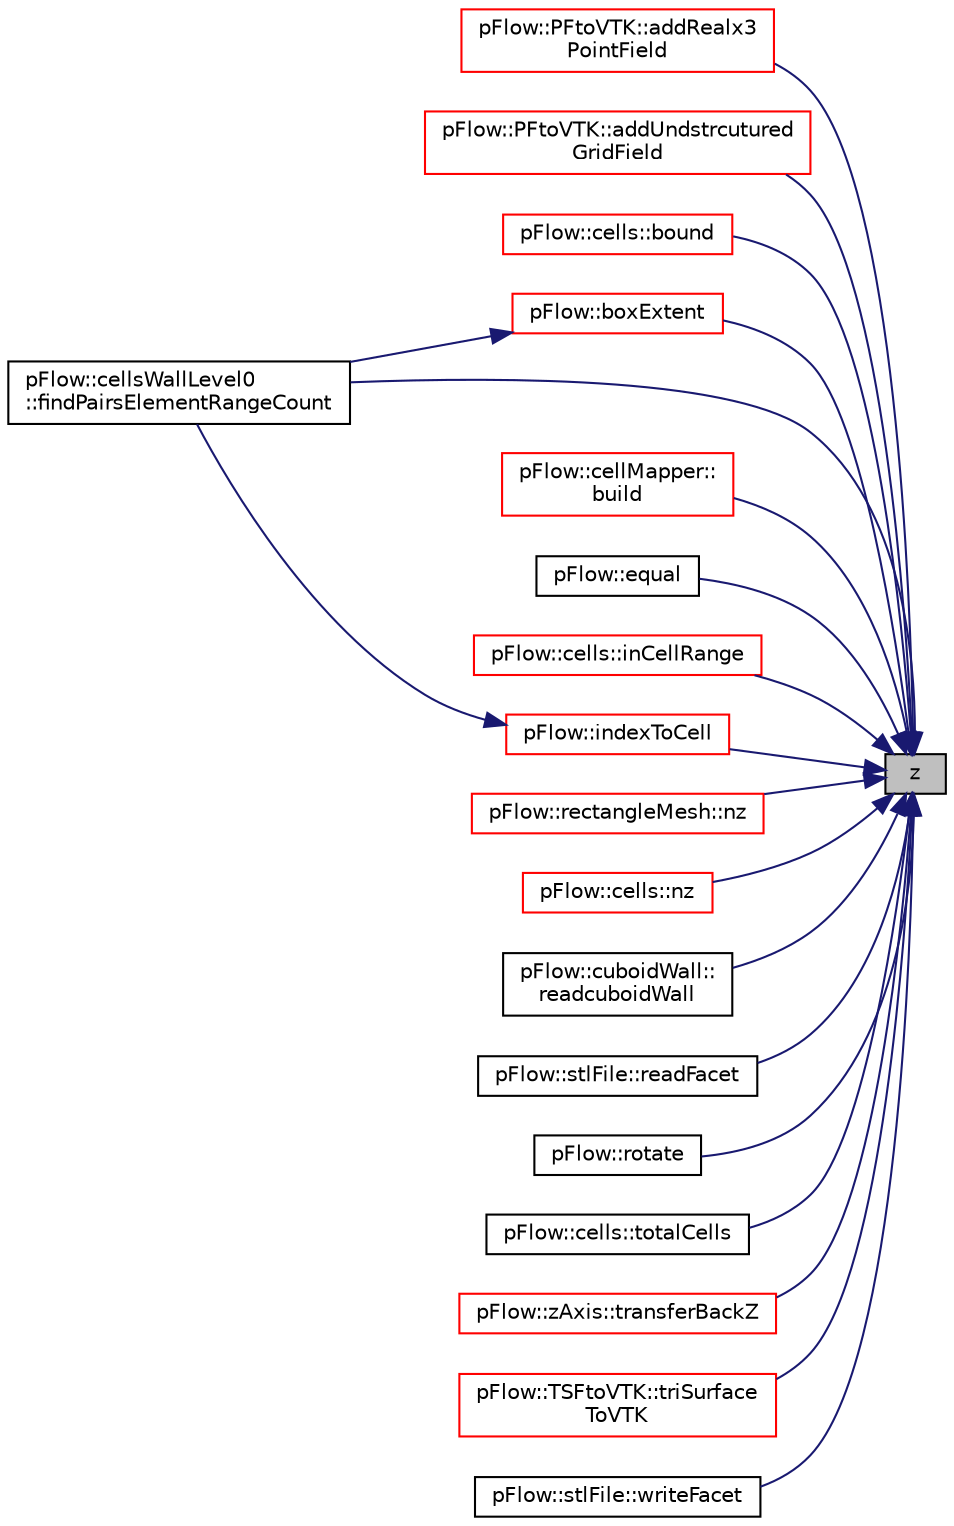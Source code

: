 digraph "z"
{
 // LATEX_PDF_SIZE
  edge [fontname="Helvetica",fontsize="10",labelfontname="Helvetica",labelfontsize="10"];
  node [fontname="Helvetica",fontsize="10",shape=record];
  rankdir="RL";
  Node1 [label="z",height=0.2,width=0.4,color="black", fillcolor="grey75", style="filled", fontcolor="black",tooltip="access component"];
  Node1 -> Node2 [dir="back",color="midnightblue",fontsize="10",style="solid",fontname="Helvetica"];
  Node2 [label="pFlow::PFtoVTK::addRealx3\lPointField",height=0.2,width=0.4,color="red", fillcolor="white", style="filled",URL="$namespacepFlow_1_1PFtoVTK.html#ab85800d6fac87a42282f6d461109bb2c",tooltip=" "];
  Node1 -> Node12 [dir="back",color="midnightblue",fontsize="10",style="solid",fontname="Helvetica"];
  Node12 [label="pFlow::PFtoVTK::addUndstrcutured\lGridField",height=0.2,width=0.4,color="red", fillcolor="white", style="filled",URL="$namespacepFlow_1_1PFtoVTK.html#adcea9c10759746cd50d079d1f189031a",tooltip=" "];
  Node1 -> Node13 [dir="back",color="midnightblue",fontsize="10",style="solid",fontname="Helvetica"];
  Node13 [label="pFlow::cells::bound",height=0.2,width=0.4,color="red", fillcolor="white", style="filled",URL="$classpFlow_1_1cells.html#a361ca6667f86241ebd9c9d23f779a575",tooltip=" "];
  Node1 -> Node17 [dir="back",color="midnightblue",fontsize="10",style="solid",fontname="Helvetica"];
  Node17 [label="pFlow::boxExtent",height=0.2,width=0.4,color="red", fillcolor="white", style="filled",URL="$namespacepFlow.html#af89e6417fc20ba48fec7c2ea002f2983",tooltip=" "];
  Node17 -> Node18 [dir="back",color="midnightblue",fontsize="10",style="solid",fontname="Helvetica"];
  Node18 [label="pFlow::cellsWallLevel0\l::findPairsElementRangeCount",height=0.2,width=0.4,color="black", fillcolor="white", style="filled",URL="$classpFlow_1_1cellsWallLevel0.html#a497e88d0ec1ac01d06cb8e10103bf643",tooltip=" "];
  Node1 -> Node20 [dir="back",color="midnightblue",fontsize="10",style="solid",fontname="Helvetica"];
  Node20 [label="pFlow::cellMapper::\lbuild",height=0.2,width=0.4,color="red", fillcolor="white", style="filled",URL="$classpFlow_1_1cellMapper.html#a60249e57d6821a0ab67b8a263c4ef87a",tooltip=" "];
  Node1 -> Node23 [dir="back",color="midnightblue",fontsize="10",style="solid",fontname="Helvetica"];
  Node23 [label="pFlow::equal",height=0.2,width=0.4,color="black", fillcolor="white", style="filled",URL="$namespacepFlow.html#af8584577062150451cd8fec428172f7c",tooltip=" "];
  Node1 -> Node18 [dir="back",color="midnightblue",fontsize="10",style="solid",fontname="Helvetica"];
  Node1 -> Node24 [dir="back",color="midnightblue",fontsize="10",style="solid",fontname="Helvetica"];
  Node24 [label="pFlow::cells::inCellRange",height=0.2,width=0.4,color="red", fillcolor="white", style="filled",URL="$classpFlow_1_1cells.html#aab48a267b05b25868944d25f7f8c64e0",tooltip=" "];
  Node1 -> Node27 [dir="back",color="midnightblue",fontsize="10",style="solid",fontname="Helvetica"];
  Node27 [label="pFlow::indexToCell",height=0.2,width=0.4,color="red", fillcolor="white", style="filled",URL="$namespacepFlow.html#aede61a7f9c2792269f212fe8d5582173",tooltip=" "];
  Node27 -> Node18 [dir="back",color="midnightblue",fontsize="10",style="solid",fontname="Helvetica"];
  Node1 -> Node28 [dir="back",color="midnightblue",fontsize="10",style="solid",fontname="Helvetica"];
  Node28 [label="pFlow::rectangleMesh::nz",height=0.2,width=0.4,color="red", fillcolor="white", style="filled",URL="$classpFlow_1_1rectangleMesh.html#a81faee268bfd6daa1c365f29a5424f38",tooltip=" "];
  Node1 -> Node33 [dir="back",color="midnightblue",fontsize="10",style="solid",fontname="Helvetica"];
  Node33 [label="pFlow::cells::nz",height=0.2,width=0.4,color="red", fillcolor="white", style="filled",URL="$classpFlow_1_1cells.html#ad081b9ebde6c7f4f082a970ed2d940dd",tooltip=" "];
  Node1 -> Node36 [dir="back",color="midnightblue",fontsize="10",style="solid",fontname="Helvetica"];
  Node36 [label="pFlow::cuboidWall::\lreadcuboidWall",height=0.2,width=0.4,color="black", fillcolor="white", style="filled",URL="$classpFlow_1_1cuboidWall.html#a55e30af1f42fec1e6e19ff11aae7821b",tooltip=" "];
  Node1 -> Node37 [dir="back",color="midnightblue",fontsize="10",style="solid",fontname="Helvetica"];
  Node37 [label="pFlow::stlFile::readFacet",height=0.2,width=0.4,color="black", fillcolor="white", style="filled",URL="$classpFlow_1_1stlFile.html#a0140ff33b58a2b090c52b1bea5991718",tooltip=" "];
  Node1 -> Node38 [dir="back",color="midnightblue",fontsize="10",style="solid",fontname="Helvetica"];
  Node38 [label="pFlow::rotate",height=0.2,width=0.4,color="black", fillcolor="white", style="filled",URL="$namespacepFlow.html#a034c724ff7abc5e882752e6d04db34cf",tooltip=" "];
  Node1 -> Node39 [dir="back",color="midnightblue",fontsize="10",style="solid",fontname="Helvetica"];
  Node39 [label="pFlow::cells::totalCells",height=0.2,width=0.4,color="black", fillcolor="white", style="filled",URL="$classpFlow_1_1cells.html#a30407b0f1d3278ff34800ef45997cb84",tooltip=" "];
  Node1 -> Node40 [dir="back",color="midnightblue",fontsize="10",style="solid",fontname="Helvetica"];
  Node40 [label="pFlow::zAxis::transferBackZ",height=0.2,width=0.4,color="red", fillcolor="white", style="filled",URL="$classpFlow_1_1zAxis.html#a53e41fa0fcfee8c3b92c230a76fdd498",tooltip=" "];
  Node1 -> Node46 [dir="back",color="midnightblue",fontsize="10",style="solid",fontname="Helvetica"];
  Node46 [label="pFlow::TSFtoVTK::triSurface\lToVTK",height=0.2,width=0.4,color="red", fillcolor="white", style="filled",URL="$namespacepFlow_1_1TSFtoVTK.html#ab7675057b3c9b4ecd2b146c55fb6c5db",tooltip=" "];
  Node1 -> Node47 [dir="back",color="midnightblue",fontsize="10",style="solid",fontname="Helvetica"];
  Node47 [label="pFlow::stlFile::writeFacet",height=0.2,width=0.4,color="black", fillcolor="white", style="filled",URL="$classpFlow_1_1stlFile.html#a31d2dfd4d5c60b132fbd118af72afceb",tooltip=" "];
}

